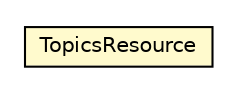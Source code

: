 #!/usr/local/bin/dot
#
# Class diagram 
# Generated by UMLGraph version R5_6-24-gf6e263 (http://www.umlgraph.org/)
#

digraph G {
	edge [fontname="Helvetica",fontsize=10,labelfontname="Helvetica",labelfontsize=10];
	node [fontname="Helvetica",fontsize=10,shape=plaintext];
	nodesep=0.25;
	ranksep=0.5;
	// org.unict.ing.pds.dhtdb.datamanager.TopicsResource
	c2514 [label=<<table title="org.unict.ing.pds.dhtdb.datamanager.TopicsResource" border="0" cellborder="1" cellspacing="0" cellpadding="2" port="p" bgcolor="lemonChiffon" href="./TopicsResource.html">
		<tr><td><table border="0" cellspacing="0" cellpadding="1">
<tr><td align="center" balign="center"> TopicsResource </td></tr>
		</table></td></tr>
		</table>>, URL="./TopicsResource.html", fontname="Helvetica", fontcolor="black", fontsize=10.0];
}


